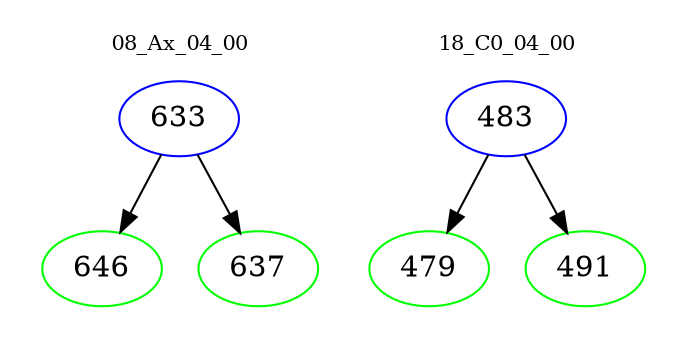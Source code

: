 digraph{
subgraph cluster_0 {
color = white
label = "08_Ax_04_00";
fontsize=10;
T0_633 [label="633", color="blue"]
T0_633 -> T0_646 [color="black"]
T0_646 [label="646", color="green"]
T0_633 -> T0_637 [color="black"]
T0_637 [label="637", color="green"]
}
subgraph cluster_1 {
color = white
label = "18_C0_04_00";
fontsize=10;
T1_483 [label="483", color="blue"]
T1_483 -> T1_479 [color="black"]
T1_479 [label="479", color="green"]
T1_483 -> T1_491 [color="black"]
T1_491 [label="491", color="green"]
}
}
